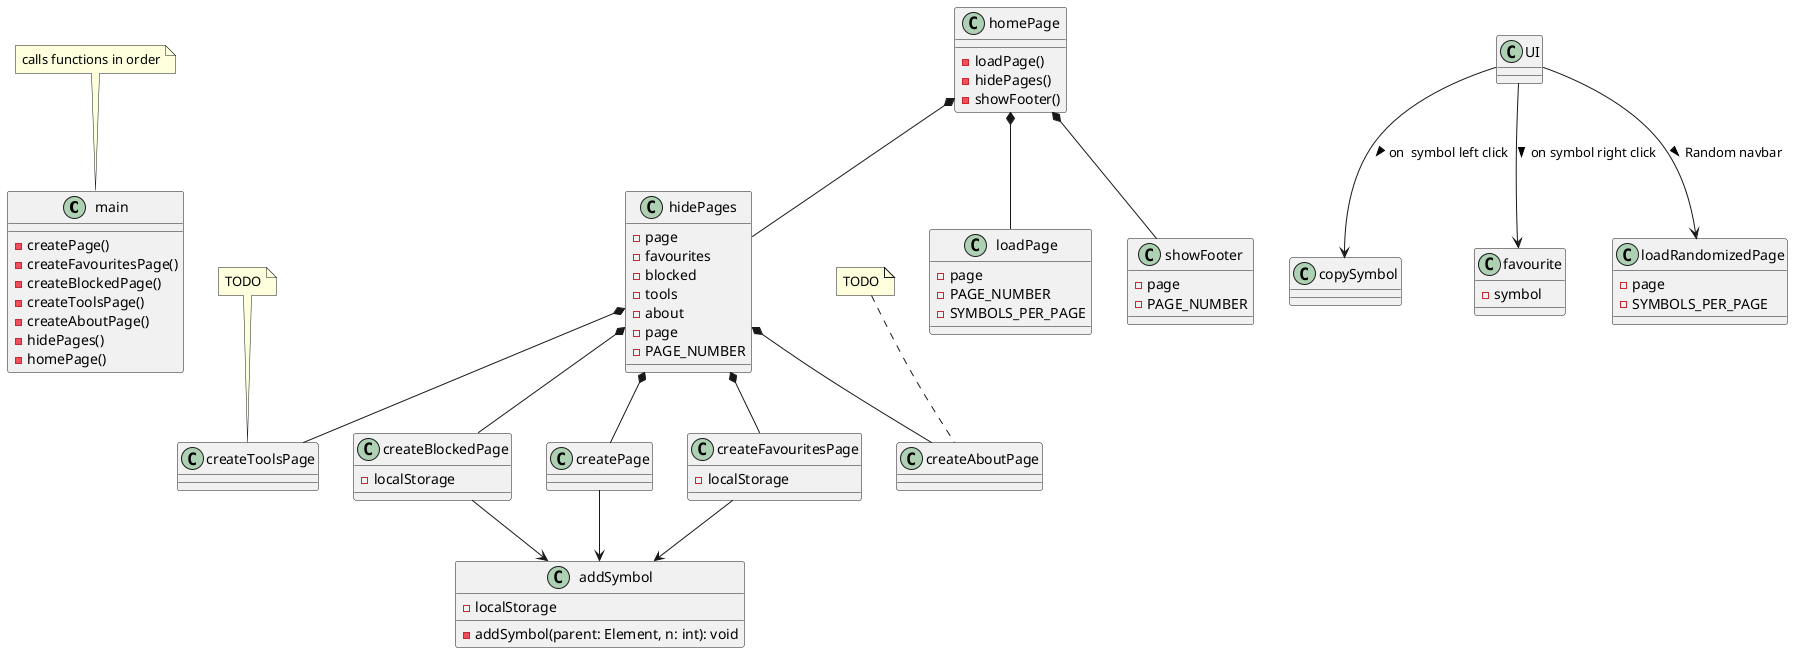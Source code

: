 @startuml

class main{
    -createPage()
    -createFavouritesPage()
    -createBlockedPage()
    -createToolsPage()
    -createAboutPage()
    -hidePages()
    -homePage()
}
note top: calls functions in order

class    createPage{
}

class    createFavouritesPage{
-localStorage
}

class    createBlockedPage{
-localStorage
}

class    createToolsPage{}
note top: TODO

class    createAboutPage{}
note top: TODO

class addSymbol{
-localStorage
-addSymbol(parent: Element, n: int): void
}

class    hidePages{
-page
-favourites
-blocked
-tools
-about
}

class    homePage{
-loadPage()
-hidePages()
-showFooter()
}

class loadPage{
-page
-PAGE_NUMBER
-SYMBOLS_PER_PAGE
}

class hidePages{
-page
-PAGE_NUMBER
}

class showFooter{
-page
-PAGE_NUMBER
}

class UI{

}

class copySymbol{}
class favourite {
-symbol
}
class loadRandomizedPage{
-page
-SYMBOLS_PER_PAGE
}
UI --> favourite : on symbol right click >
UI --> copySymbol : on  symbol left click >  
UI --> loadRandomizedPage : Random navbar > 


createPage --> addSymbol
createFavouritesPage --> addSymbol
createBlockedPage --> addSymbol

hidePages *-- createPage
hidePages *-- createFavouritesPage
hidePages *-- createBlockedPage
hidePages *-- createToolsPage
hidePages *-- createAboutPage

homePage *-- loadPage
homePage *-- hidePages
homePage *-- showFooter

@enduml